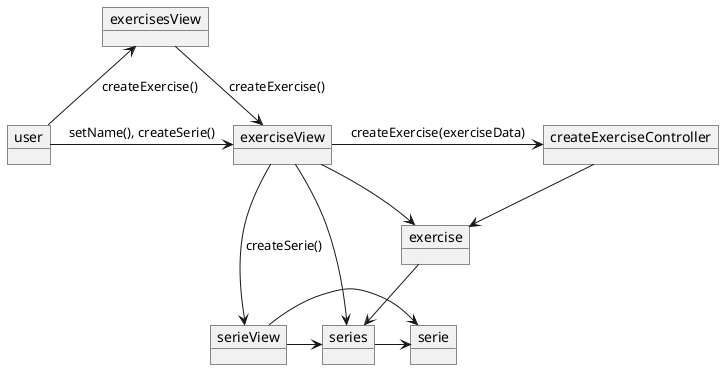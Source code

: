 @startuml

object user
object exercisesView
object exerciseView
object serieView
object createExerciseController
object exercise
object series
object serie


user -up-> exercisesView : createExercise()
exercisesView -down-> exerciseView : createExercise()
user -right-> exerciseView : setName(), createSerie()
exerciseView -right-> createExerciseController : createExercise(exerciseData)
createExerciseController --> exercise
exerciseView --> exercise
exercise -down-> series
exerciseView -down-> series
exerciseView -down-> serieView : createSerie()
serieView -right-> series
serieView -right-> serie
series -right-> serie
@enduml
